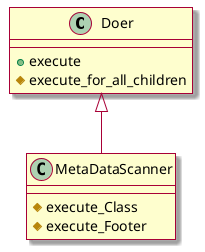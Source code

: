 {
  "sha1": "iayrqiti5v6p54x56yroo1bsyiwb9fv",
  "insertion": {
    "when": "2024-06-03T18:59:30.492Z",
    "user": "plantuml@gmail.com"
  }
}
@startuml
skin rose
skinparam {
IconProtectedColor DarkGoldenRod
IconProtectedBackgroundColor DarkGoldenRod
}
class  Doer    {
--
{method} + execute
{method} # execute_for_all_children
}
class  MetaDataScanner {
--
{method} # execute_Class
{method} # execute_Footer
}
Doer <|-- MetaDataScanner
@enduml
